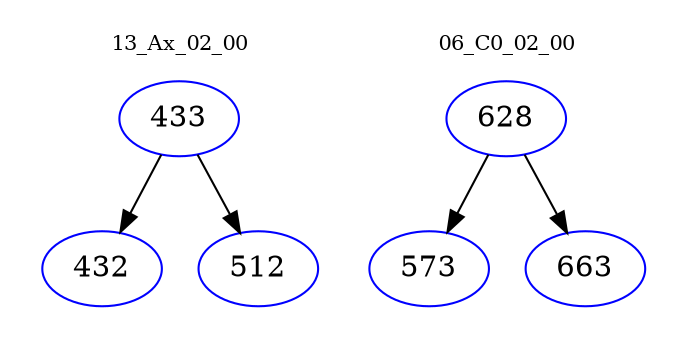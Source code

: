 digraph{
subgraph cluster_0 {
color = white
label = "13_Ax_02_00";
fontsize=10;
T0_433 [label="433", color="blue"]
T0_433 -> T0_432 [color="black"]
T0_432 [label="432", color="blue"]
T0_433 -> T0_512 [color="black"]
T0_512 [label="512", color="blue"]
}
subgraph cluster_1 {
color = white
label = "06_C0_02_00";
fontsize=10;
T1_628 [label="628", color="blue"]
T1_628 -> T1_573 [color="black"]
T1_573 [label="573", color="blue"]
T1_628 -> T1_663 [color="black"]
T1_663 [label="663", color="blue"]
}
}
